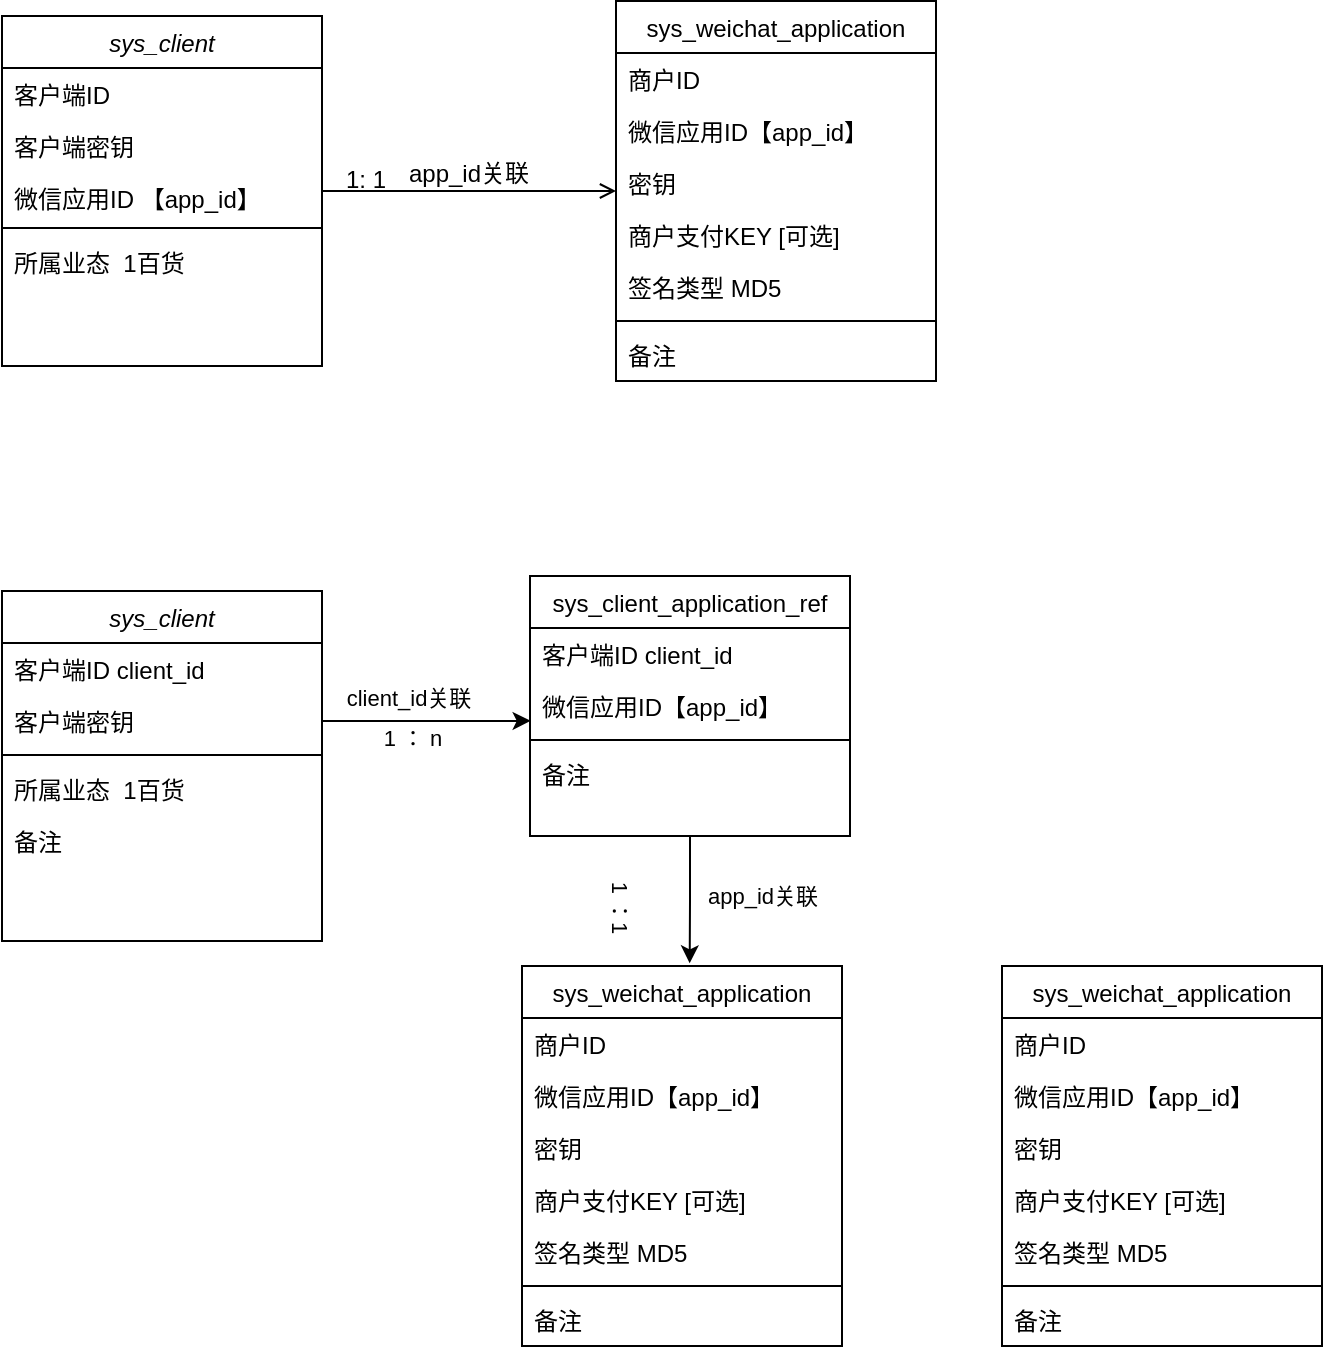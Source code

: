 <mxfile version="15.3.8" type="github">
  <diagram id="C5RBs43oDa-KdzZeNtuy" name="Page-1">
    <mxGraphModel dx="813" dy="435" grid="1" gridSize="10" guides="1" tooltips="1" connect="1" arrows="1" fold="1" page="1" pageScale="1" pageWidth="827" pageHeight="1169" math="0" shadow="0">
      <root>
        <mxCell id="WIyWlLk6GJQsqaUBKTNV-0" />
        <mxCell id="WIyWlLk6GJQsqaUBKTNV-1" parent="WIyWlLk6GJQsqaUBKTNV-0" />
        <mxCell id="zkfFHV4jXpPFQw0GAbJ--0" value="sys_client" style="swimlane;fontStyle=2;align=center;verticalAlign=top;childLayout=stackLayout;horizontal=1;startSize=26;horizontalStack=0;resizeParent=1;resizeLast=0;collapsible=1;marginBottom=0;rounded=0;shadow=0;strokeWidth=1;" parent="WIyWlLk6GJQsqaUBKTNV-1" vertex="1">
          <mxGeometry x="150" y="100" width="160" height="175" as="geometry">
            <mxRectangle x="220" y="90" width="160" height="26" as="alternateBounds" />
          </mxGeometry>
        </mxCell>
        <mxCell id="zkfFHV4jXpPFQw0GAbJ--1" value="客户端ID" style="text;align=left;verticalAlign=top;spacingLeft=4;spacingRight=4;overflow=hidden;rotatable=0;points=[[0,0.5],[1,0.5]];portConstraint=eastwest;" parent="zkfFHV4jXpPFQw0GAbJ--0" vertex="1">
          <mxGeometry y="26" width="160" height="26" as="geometry" />
        </mxCell>
        <mxCell id="zkfFHV4jXpPFQw0GAbJ--2" value="客户端密钥" style="text;align=left;verticalAlign=top;spacingLeft=4;spacingRight=4;overflow=hidden;rotatable=0;points=[[0,0.5],[1,0.5]];portConstraint=eastwest;rounded=0;shadow=0;html=0;" parent="zkfFHV4jXpPFQw0GAbJ--0" vertex="1">
          <mxGeometry y="52" width="160" height="26" as="geometry" />
        </mxCell>
        <mxCell id="zkfFHV4jXpPFQw0GAbJ--3" value="微信应用ID 【app_id】" style="text;align=left;verticalAlign=top;spacingLeft=4;spacingRight=4;overflow=hidden;rotatable=0;points=[[0,0.5],[1,0.5]];portConstraint=eastwest;rounded=0;shadow=0;html=0;" parent="zkfFHV4jXpPFQw0GAbJ--0" vertex="1">
          <mxGeometry y="78" width="160" height="24" as="geometry" />
        </mxCell>
        <mxCell id="zkfFHV4jXpPFQw0GAbJ--4" value="" style="line;html=1;strokeWidth=1;align=left;verticalAlign=middle;spacingTop=-1;spacingLeft=3;spacingRight=3;rotatable=0;labelPosition=right;points=[];portConstraint=eastwest;" parent="zkfFHV4jXpPFQw0GAbJ--0" vertex="1">
          <mxGeometry y="102" width="160" height="8" as="geometry" />
        </mxCell>
        <mxCell id="zkfFHV4jXpPFQw0GAbJ--5" value="所属业态  1百货" style="text;align=left;verticalAlign=top;spacingLeft=4;spacingRight=4;overflow=hidden;rotatable=0;points=[[0,0.5],[1,0.5]];portConstraint=eastwest;" parent="zkfFHV4jXpPFQw0GAbJ--0" vertex="1">
          <mxGeometry y="110" width="160" height="26" as="geometry" />
        </mxCell>
        <mxCell id="zkfFHV4jXpPFQw0GAbJ--17" value="sys_weichat_application" style="swimlane;fontStyle=0;align=center;verticalAlign=top;childLayout=stackLayout;horizontal=1;startSize=26;horizontalStack=0;resizeParent=1;resizeLast=0;collapsible=1;marginBottom=0;rounded=0;shadow=0;strokeWidth=1;" parent="WIyWlLk6GJQsqaUBKTNV-1" vertex="1">
          <mxGeometry x="457" y="92.5" width="160" height="190" as="geometry">
            <mxRectangle x="550" y="140" width="160" height="26" as="alternateBounds" />
          </mxGeometry>
        </mxCell>
        <mxCell id="zkfFHV4jXpPFQw0GAbJ--18" value="商户ID" style="text;align=left;verticalAlign=top;spacingLeft=4;spacingRight=4;overflow=hidden;rotatable=0;points=[[0,0.5],[1,0.5]];portConstraint=eastwest;" parent="zkfFHV4jXpPFQw0GAbJ--17" vertex="1">
          <mxGeometry y="26" width="160" height="26" as="geometry" />
        </mxCell>
        <mxCell id="zkfFHV4jXpPFQw0GAbJ--19" value="微信应用ID【app_id】" style="text;align=left;verticalAlign=top;spacingLeft=4;spacingRight=4;overflow=hidden;rotatable=0;points=[[0,0.5],[1,0.5]];portConstraint=eastwest;rounded=0;shadow=0;html=0;" parent="zkfFHV4jXpPFQw0GAbJ--17" vertex="1">
          <mxGeometry y="52" width="160" height="26" as="geometry" />
        </mxCell>
        <mxCell id="zkfFHV4jXpPFQw0GAbJ--20" value="密钥" style="text;align=left;verticalAlign=top;spacingLeft=4;spacingRight=4;overflow=hidden;rotatable=0;points=[[0,0.5],[1,0.5]];portConstraint=eastwest;rounded=0;shadow=0;html=0;" parent="zkfFHV4jXpPFQw0GAbJ--17" vertex="1">
          <mxGeometry y="78" width="160" height="26" as="geometry" />
        </mxCell>
        <mxCell id="zkfFHV4jXpPFQw0GAbJ--21" value="商户支付KEY [可选]" style="text;align=left;verticalAlign=top;spacingLeft=4;spacingRight=4;overflow=hidden;rotatable=0;points=[[0,0.5],[1,0.5]];portConstraint=eastwest;rounded=0;shadow=0;html=0;" parent="zkfFHV4jXpPFQw0GAbJ--17" vertex="1">
          <mxGeometry y="104" width="160" height="26" as="geometry" />
        </mxCell>
        <mxCell id="zkfFHV4jXpPFQw0GAbJ--22" value="签名类型 MD5" style="text;align=left;verticalAlign=top;spacingLeft=4;spacingRight=4;overflow=hidden;rotatable=0;points=[[0,0.5],[1,0.5]];portConstraint=eastwest;rounded=0;shadow=0;html=0;" parent="zkfFHV4jXpPFQw0GAbJ--17" vertex="1">
          <mxGeometry y="130" width="160" height="26" as="geometry" />
        </mxCell>
        <mxCell id="zkfFHV4jXpPFQw0GAbJ--23" value="" style="line;html=1;strokeWidth=1;align=left;verticalAlign=middle;spacingTop=-1;spacingLeft=3;spacingRight=3;rotatable=0;labelPosition=right;points=[];portConstraint=eastwest;" parent="zkfFHV4jXpPFQw0GAbJ--17" vertex="1">
          <mxGeometry y="156" width="160" height="8" as="geometry" />
        </mxCell>
        <mxCell id="Sh7PA3oa8-L3XaCeOZEG-40" value="备注" style="text;align=left;verticalAlign=top;spacingLeft=4;spacingRight=4;overflow=hidden;rotatable=0;points=[[0,0.5],[1,0.5]];portConstraint=eastwest;" parent="zkfFHV4jXpPFQw0GAbJ--17" vertex="1">
          <mxGeometry y="164" width="160" height="26" as="geometry" />
        </mxCell>
        <mxCell id="zkfFHV4jXpPFQw0GAbJ--26" value="" style="endArrow=open;shadow=0;strokeWidth=1;rounded=0;endFill=1;edgeStyle=elbowEdgeStyle;elbow=vertical;" parent="WIyWlLk6GJQsqaUBKTNV-1" source="zkfFHV4jXpPFQw0GAbJ--0" target="zkfFHV4jXpPFQw0GAbJ--17" edge="1">
          <mxGeometry x="0.5" y="41" relative="1" as="geometry">
            <mxPoint x="380" y="192" as="sourcePoint" />
            <mxPoint x="540" y="192" as="targetPoint" />
            <mxPoint x="-40" y="32" as="offset" />
          </mxGeometry>
        </mxCell>
        <mxCell id="zkfFHV4jXpPFQw0GAbJ--27" value="1: 1 " style="resizable=0;align=left;verticalAlign=bottom;labelBackgroundColor=none;fontSize=12;" parent="zkfFHV4jXpPFQw0GAbJ--26" connectable="0" vertex="1">
          <mxGeometry x="-1" relative="1" as="geometry">
            <mxPoint x="10" y="3" as="offset" />
          </mxGeometry>
        </mxCell>
        <mxCell id="zkfFHV4jXpPFQw0GAbJ--29" value="app_id关联" style="text;html=1;resizable=0;points=[];;align=center;verticalAlign=middle;labelBackgroundColor=none;rounded=0;shadow=0;strokeWidth=1;fontSize=12;" parent="zkfFHV4jXpPFQw0GAbJ--26" vertex="1" connectable="0">
          <mxGeometry x="0.5" y="49" relative="1" as="geometry">
            <mxPoint x="-38" y="40" as="offset" />
          </mxGeometry>
        </mxCell>
        <mxCell id="jO0gXllOkAHdYUoeTZ_i-74" style="edgeStyle=orthogonalEdgeStyle;rounded=0;orthogonalLoop=1;jettySize=auto;html=1;entryX=0.524;entryY=-0.007;entryDx=0;entryDy=0;entryPerimeter=0;" edge="1" parent="WIyWlLk6GJQsqaUBKTNV-1" source="jO0gXllOkAHdYUoeTZ_i-33" target="jO0gXllOkAHdYUoeTZ_i-54">
          <mxGeometry relative="1" as="geometry" />
        </mxCell>
        <mxCell id="jO0gXllOkAHdYUoeTZ_i-33" value="sys_client_application_ref" style="swimlane;fontStyle=0;align=center;verticalAlign=top;childLayout=stackLayout;horizontal=1;startSize=26;horizontalStack=0;resizeParent=1;resizeLast=0;collapsible=1;marginBottom=0;rounded=0;shadow=0;strokeWidth=1;" vertex="1" parent="WIyWlLk6GJQsqaUBKTNV-1">
          <mxGeometry x="414" y="380" width="160" height="130" as="geometry">
            <mxRectangle x="550" y="140" width="160" height="26" as="alternateBounds" />
          </mxGeometry>
        </mxCell>
        <mxCell id="jO0gXllOkAHdYUoeTZ_i-53" value="客户端ID client_id" style="text;align=left;verticalAlign=top;spacingLeft=4;spacingRight=4;overflow=hidden;rotatable=0;points=[[0,0.5],[1,0.5]];portConstraint=eastwest;" vertex="1" parent="jO0gXllOkAHdYUoeTZ_i-33">
          <mxGeometry y="26" width="160" height="26" as="geometry" />
        </mxCell>
        <mxCell id="jO0gXllOkAHdYUoeTZ_i-35" value="微信应用ID【app_id】" style="text;align=left;verticalAlign=top;spacingLeft=4;spacingRight=4;overflow=hidden;rotatable=0;points=[[0,0.5],[1,0.5]];portConstraint=eastwest;rounded=0;shadow=0;html=0;" vertex="1" parent="jO0gXllOkAHdYUoeTZ_i-33">
          <mxGeometry y="52" width="160" height="26" as="geometry" />
        </mxCell>
        <mxCell id="jO0gXllOkAHdYUoeTZ_i-39" value="" style="line;html=1;strokeWidth=1;align=left;verticalAlign=middle;spacingTop=-1;spacingLeft=3;spacingRight=3;rotatable=0;labelPosition=right;points=[];portConstraint=eastwest;" vertex="1" parent="jO0gXllOkAHdYUoeTZ_i-33">
          <mxGeometry y="78" width="160" height="8" as="geometry" />
        </mxCell>
        <mxCell id="jO0gXllOkAHdYUoeTZ_i-40" value="备注" style="text;align=left;verticalAlign=top;spacingLeft=4;spacingRight=4;overflow=hidden;rotatable=0;points=[[0,0.5],[1,0.5]];portConstraint=eastwest;" vertex="1" parent="jO0gXllOkAHdYUoeTZ_i-33">
          <mxGeometry y="86" width="160" height="26" as="geometry" />
        </mxCell>
        <mxCell id="jO0gXllOkAHdYUoeTZ_i-41" value="sys_client" style="swimlane;fontStyle=2;align=center;verticalAlign=top;childLayout=stackLayout;horizontal=1;startSize=26;horizontalStack=0;resizeParent=1;resizeLast=0;collapsible=1;marginBottom=0;rounded=0;shadow=0;strokeWidth=1;" vertex="1" parent="WIyWlLk6GJQsqaUBKTNV-1">
          <mxGeometry x="150" y="387.5" width="160" height="175" as="geometry">
            <mxRectangle x="220" y="90" width="160" height="26" as="alternateBounds" />
          </mxGeometry>
        </mxCell>
        <mxCell id="jO0gXllOkAHdYUoeTZ_i-42" value="客户端ID client_id" style="text;align=left;verticalAlign=top;spacingLeft=4;spacingRight=4;overflow=hidden;rotatable=0;points=[[0,0.5],[1,0.5]];portConstraint=eastwest;" vertex="1" parent="jO0gXllOkAHdYUoeTZ_i-41">
          <mxGeometry y="26" width="160" height="26" as="geometry" />
        </mxCell>
        <mxCell id="jO0gXllOkAHdYUoeTZ_i-43" value="客户端密钥" style="text;align=left;verticalAlign=top;spacingLeft=4;spacingRight=4;overflow=hidden;rotatable=0;points=[[0,0.5],[1,0.5]];portConstraint=eastwest;rounded=0;shadow=0;html=0;" vertex="1" parent="jO0gXllOkAHdYUoeTZ_i-41">
          <mxGeometry y="52" width="160" height="26" as="geometry" />
        </mxCell>
        <mxCell id="jO0gXllOkAHdYUoeTZ_i-45" value="" style="line;html=1;strokeWidth=1;align=left;verticalAlign=middle;spacingTop=-1;spacingLeft=3;spacingRight=3;rotatable=0;labelPosition=right;points=[];portConstraint=eastwest;" vertex="1" parent="jO0gXllOkAHdYUoeTZ_i-41">
          <mxGeometry y="78" width="160" height="8" as="geometry" />
        </mxCell>
        <mxCell id="jO0gXllOkAHdYUoeTZ_i-46" value="所属业态  1百货" style="text;align=left;verticalAlign=top;spacingLeft=4;spacingRight=4;overflow=hidden;rotatable=0;points=[[0,0.5],[1,0.5]];portConstraint=eastwest;" vertex="1" parent="jO0gXllOkAHdYUoeTZ_i-41">
          <mxGeometry y="86" width="160" height="26" as="geometry" />
        </mxCell>
        <mxCell id="jO0gXllOkAHdYUoeTZ_i-48" value="备注" style="text;align=left;verticalAlign=top;spacingLeft=4;spacingRight=4;overflow=hidden;rotatable=0;points=[[0,0.5],[1,0.5]];portConstraint=eastwest;" vertex="1" parent="jO0gXllOkAHdYUoeTZ_i-41">
          <mxGeometry y="112" width="160" height="26" as="geometry" />
        </mxCell>
        <mxCell id="jO0gXllOkAHdYUoeTZ_i-49" style="edgeStyle=orthogonalEdgeStyle;rounded=0;orthogonalLoop=1;jettySize=auto;html=1;entryX=0.002;entryY=0.786;entryDx=0;entryDy=0;entryPerimeter=0;" edge="1" parent="WIyWlLk6GJQsqaUBKTNV-1" source="jO0gXllOkAHdYUoeTZ_i-43" target="jO0gXllOkAHdYUoeTZ_i-35">
          <mxGeometry relative="1" as="geometry" />
        </mxCell>
        <mxCell id="jO0gXllOkAHdYUoeTZ_i-50" value="1 ： n" style="edgeLabel;html=1;align=center;verticalAlign=middle;resizable=0;points=[];" vertex="1" connectable="0" parent="jO0gXllOkAHdYUoeTZ_i-49">
          <mxGeometry x="-0.304" y="-2" relative="1" as="geometry">
            <mxPoint x="8" y="6" as="offset" />
          </mxGeometry>
        </mxCell>
        <mxCell id="jO0gXllOkAHdYUoeTZ_i-51" value="client_id关联" style="edgeLabel;html=1;align=center;verticalAlign=middle;resizable=0;points=[];" vertex="1" connectable="0" parent="jO0gXllOkAHdYUoeTZ_i-49">
          <mxGeometry x="0.253" y="-1" relative="1" as="geometry">
            <mxPoint x="-23" y="-13" as="offset" />
          </mxGeometry>
        </mxCell>
        <mxCell id="jO0gXllOkAHdYUoeTZ_i-54" value="sys_weichat_application" style="swimlane;fontStyle=0;align=center;verticalAlign=top;childLayout=stackLayout;horizontal=1;startSize=26;horizontalStack=0;resizeParent=1;resizeLast=0;collapsible=1;marginBottom=0;rounded=0;shadow=0;strokeWidth=1;" vertex="1" parent="WIyWlLk6GJQsqaUBKTNV-1">
          <mxGeometry x="410" y="575" width="160" height="190" as="geometry">
            <mxRectangle x="550" y="140" width="160" height="26" as="alternateBounds" />
          </mxGeometry>
        </mxCell>
        <mxCell id="jO0gXllOkAHdYUoeTZ_i-55" value="商户ID" style="text;align=left;verticalAlign=top;spacingLeft=4;spacingRight=4;overflow=hidden;rotatable=0;points=[[0,0.5],[1,0.5]];portConstraint=eastwest;" vertex="1" parent="jO0gXllOkAHdYUoeTZ_i-54">
          <mxGeometry y="26" width="160" height="26" as="geometry" />
        </mxCell>
        <mxCell id="jO0gXllOkAHdYUoeTZ_i-56" value="微信应用ID【app_id】" style="text;align=left;verticalAlign=top;spacingLeft=4;spacingRight=4;overflow=hidden;rotatable=0;points=[[0,0.5],[1,0.5]];portConstraint=eastwest;rounded=0;shadow=0;html=0;" vertex="1" parent="jO0gXllOkAHdYUoeTZ_i-54">
          <mxGeometry y="52" width="160" height="26" as="geometry" />
        </mxCell>
        <mxCell id="jO0gXllOkAHdYUoeTZ_i-57" value="密钥" style="text;align=left;verticalAlign=top;spacingLeft=4;spacingRight=4;overflow=hidden;rotatable=0;points=[[0,0.5],[1,0.5]];portConstraint=eastwest;rounded=0;shadow=0;html=0;" vertex="1" parent="jO0gXllOkAHdYUoeTZ_i-54">
          <mxGeometry y="78" width="160" height="26" as="geometry" />
        </mxCell>
        <mxCell id="jO0gXllOkAHdYUoeTZ_i-58" value="商户支付KEY [可选]" style="text;align=left;verticalAlign=top;spacingLeft=4;spacingRight=4;overflow=hidden;rotatable=0;points=[[0,0.5],[1,0.5]];portConstraint=eastwest;rounded=0;shadow=0;html=0;" vertex="1" parent="jO0gXllOkAHdYUoeTZ_i-54">
          <mxGeometry y="104" width="160" height="26" as="geometry" />
        </mxCell>
        <mxCell id="jO0gXllOkAHdYUoeTZ_i-59" value="签名类型 MD5" style="text;align=left;verticalAlign=top;spacingLeft=4;spacingRight=4;overflow=hidden;rotatable=0;points=[[0,0.5],[1,0.5]];portConstraint=eastwest;rounded=0;shadow=0;html=0;" vertex="1" parent="jO0gXllOkAHdYUoeTZ_i-54">
          <mxGeometry y="130" width="160" height="26" as="geometry" />
        </mxCell>
        <mxCell id="jO0gXllOkAHdYUoeTZ_i-60" value="" style="line;html=1;strokeWidth=1;align=left;verticalAlign=middle;spacingTop=-1;spacingLeft=3;spacingRight=3;rotatable=0;labelPosition=right;points=[];portConstraint=eastwest;" vertex="1" parent="jO0gXllOkAHdYUoeTZ_i-54">
          <mxGeometry y="156" width="160" height="8" as="geometry" />
        </mxCell>
        <mxCell id="jO0gXllOkAHdYUoeTZ_i-61" value="备注" style="text;align=left;verticalAlign=top;spacingLeft=4;spacingRight=4;overflow=hidden;rotatable=0;points=[[0,0.5],[1,0.5]];portConstraint=eastwest;" vertex="1" parent="jO0gXllOkAHdYUoeTZ_i-54">
          <mxGeometry y="164" width="160" height="26" as="geometry" />
        </mxCell>
        <mxCell id="jO0gXllOkAHdYUoeTZ_i-64" value="app_id关联" style="edgeLabel;html=1;align=center;verticalAlign=middle;resizable=0;points=[];" vertex="1" connectable="0" parent="WIyWlLk6GJQsqaUBKTNV-1">
          <mxGeometry x="530.004" y="540.0" as="geometry" />
        </mxCell>
        <mxCell id="jO0gXllOkAHdYUoeTZ_i-65" value="sys_weichat_application" style="swimlane;fontStyle=0;align=center;verticalAlign=top;childLayout=stackLayout;horizontal=1;startSize=26;horizontalStack=0;resizeParent=1;resizeLast=0;collapsible=1;marginBottom=0;rounded=0;shadow=0;strokeWidth=1;" vertex="1" parent="WIyWlLk6GJQsqaUBKTNV-1">
          <mxGeometry x="650" y="575" width="160" height="190" as="geometry">
            <mxRectangle x="550" y="140" width="160" height="26" as="alternateBounds" />
          </mxGeometry>
        </mxCell>
        <mxCell id="jO0gXllOkAHdYUoeTZ_i-66" value="商户ID" style="text;align=left;verticalAlign=top;spacingLeft=4;spacingRight=4;overflow=hidden;rotatable=0;points=[[0,0.5],[1,0.5]];portConstraint=eastwest;" vertex="1" parent="jO0gXllOkAHdYUoeTZ_i-65">
          <mxGeometry y="26" width="160" height="26" as="geometry" />
        </mxCell>
        <mxCell id="jO0gXllOkAHdYUoeTZ_i-67" value="微信应用ID【app_id】" style="text;align=left;verticalAlign=top;spacingLeft=4;spacingRight=4;overflow=hidden;rotatable=0;points=[[0,0.5],[1,0.5]];portConstraint=eastwest;rounded=0;shadow=0;html=0;" vertex="1" parent="jO0gXllOkAHdYUoeTZ_i-65">
          <mxGeometry y="52" width="160" height="26" as="geometry" />
        </mxCell>
        <mxCell id="jO0gXllOkAHdYUoeTZ_i-68" value="密钥" style="text;align=left;verticalAlign=top;spacingLeft=4;spacingRight=4;overflow=hidden;rotatable=0;points=[[0,0.5],[1,0.5]];portConstraint=eastwest;rounded=0;shadow=0;html=0;" vertex="1" parent="jO0gXllOkAHdYUoeTZ_i-65">
          <mxGeometry y="78" width="160" height="26" as="geometry" />
        </mxCell>
        <mxCell id="jO0gXllOkAHdYUoeTZ_i-69" value="商户支付KEY [可选]" style="text;align=left;verticalAlign=top;spacingLeft=4;spacingRight=4;overflow=hidden;rotatable=0;points=[[0,0.5],[1,0.5]];portConstraint=eastwest;rounded=0;shadow=0;html=0;" vertex="1" parent="jO0gXllOkAHdYUoeTZ_i-65">
          <mxGeometry y="104" width="160" height="26" as="geometry" />
        </mxCell>
        <mxCell id="jO0gXllOkAHdYUoeTZ_i-70" value="签名类型 MD5" style="text;align=left;verticalAlign=top;spacingLeft=4;spacingRight=4;overflow=hidden;rotatable=0;points=[[0,0.5],[1,0.5]];portConstraint=eastwest;rounded=0;shadow=0;html=0;" vertex="1" parent="jO0gXllOkAHdYUoeTZ_i-65">
          <mxGeometry y="130" width="160" height="26" as="geometry" />
        </mxCell>
        <mxCell id="jO0gXllOkAHdYUoeTZ_i-71" value="" style="line;html=1;strokeWidth=1;align=left;verticalAlign=middle;spacingTop=-1;spacingLeft=3;spacingRight=3;rotatable=0;labelPosition=right;points=[];portConstraint=eastwest;" vertex="1" parent="jO0gXllOkAHdYUoeTZ_i-65">
          <mxGeometry y="156" width="160" height="8" as="geometry" />
        </mxCell>
        <mxCell id="jO0gXllOkAHdYUoeTZ_i-72" value="备注" style="text;align=left;verticalAlign=top;spacingLeft=4;spacingRight=4;overflow=hidden;rotatable=0;points=[[0,0.5],[1,0.5]];portConstraint=eastwest;" vertex="1" parent="jO0gXllOkAHdYUoeTZ_i-65">
          <mxGeometry y="164" width="160" height="26" as="geometry" />
        </mxCell>
        <mxCell id="jO0gXllOkAHdYUoeTZ_i-75" value="1 ：1" style="edgeLabel;html=1;align=center;verticalAlign=middle;resizable=0;points=[];rotation=90;" vertex="1" connectable="0" parent="WIyWlLk6GJQsqaUBKTNV-1">
          <mxGeometry x="460.001" y="539.996" as="geometry">
            <mxPoint x="5" y="1" as="offset" />
          </mxGeometry>
        </mxCell>
      </root>
    </mxGraphModel>
  </diagram>
</mxfile>
